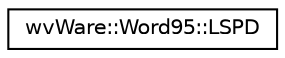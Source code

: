 digraph "类继承关系图"
{
  edge [fontname="Helvetica",fontsize="10",labelfontname="Helvetica",labelfontsize="10"];
  node [fontname="Helvetica",fontsize="10",shape=record];
  rankdir="LR";
  Node0 [label="wvWare::Word95::LSPD",height=0.2,width=0.4,color="black", fillcolor="white", style="filled",URL="$structwv_ware_1_1_word95_1_1_l_s_p_d.html"];
}
